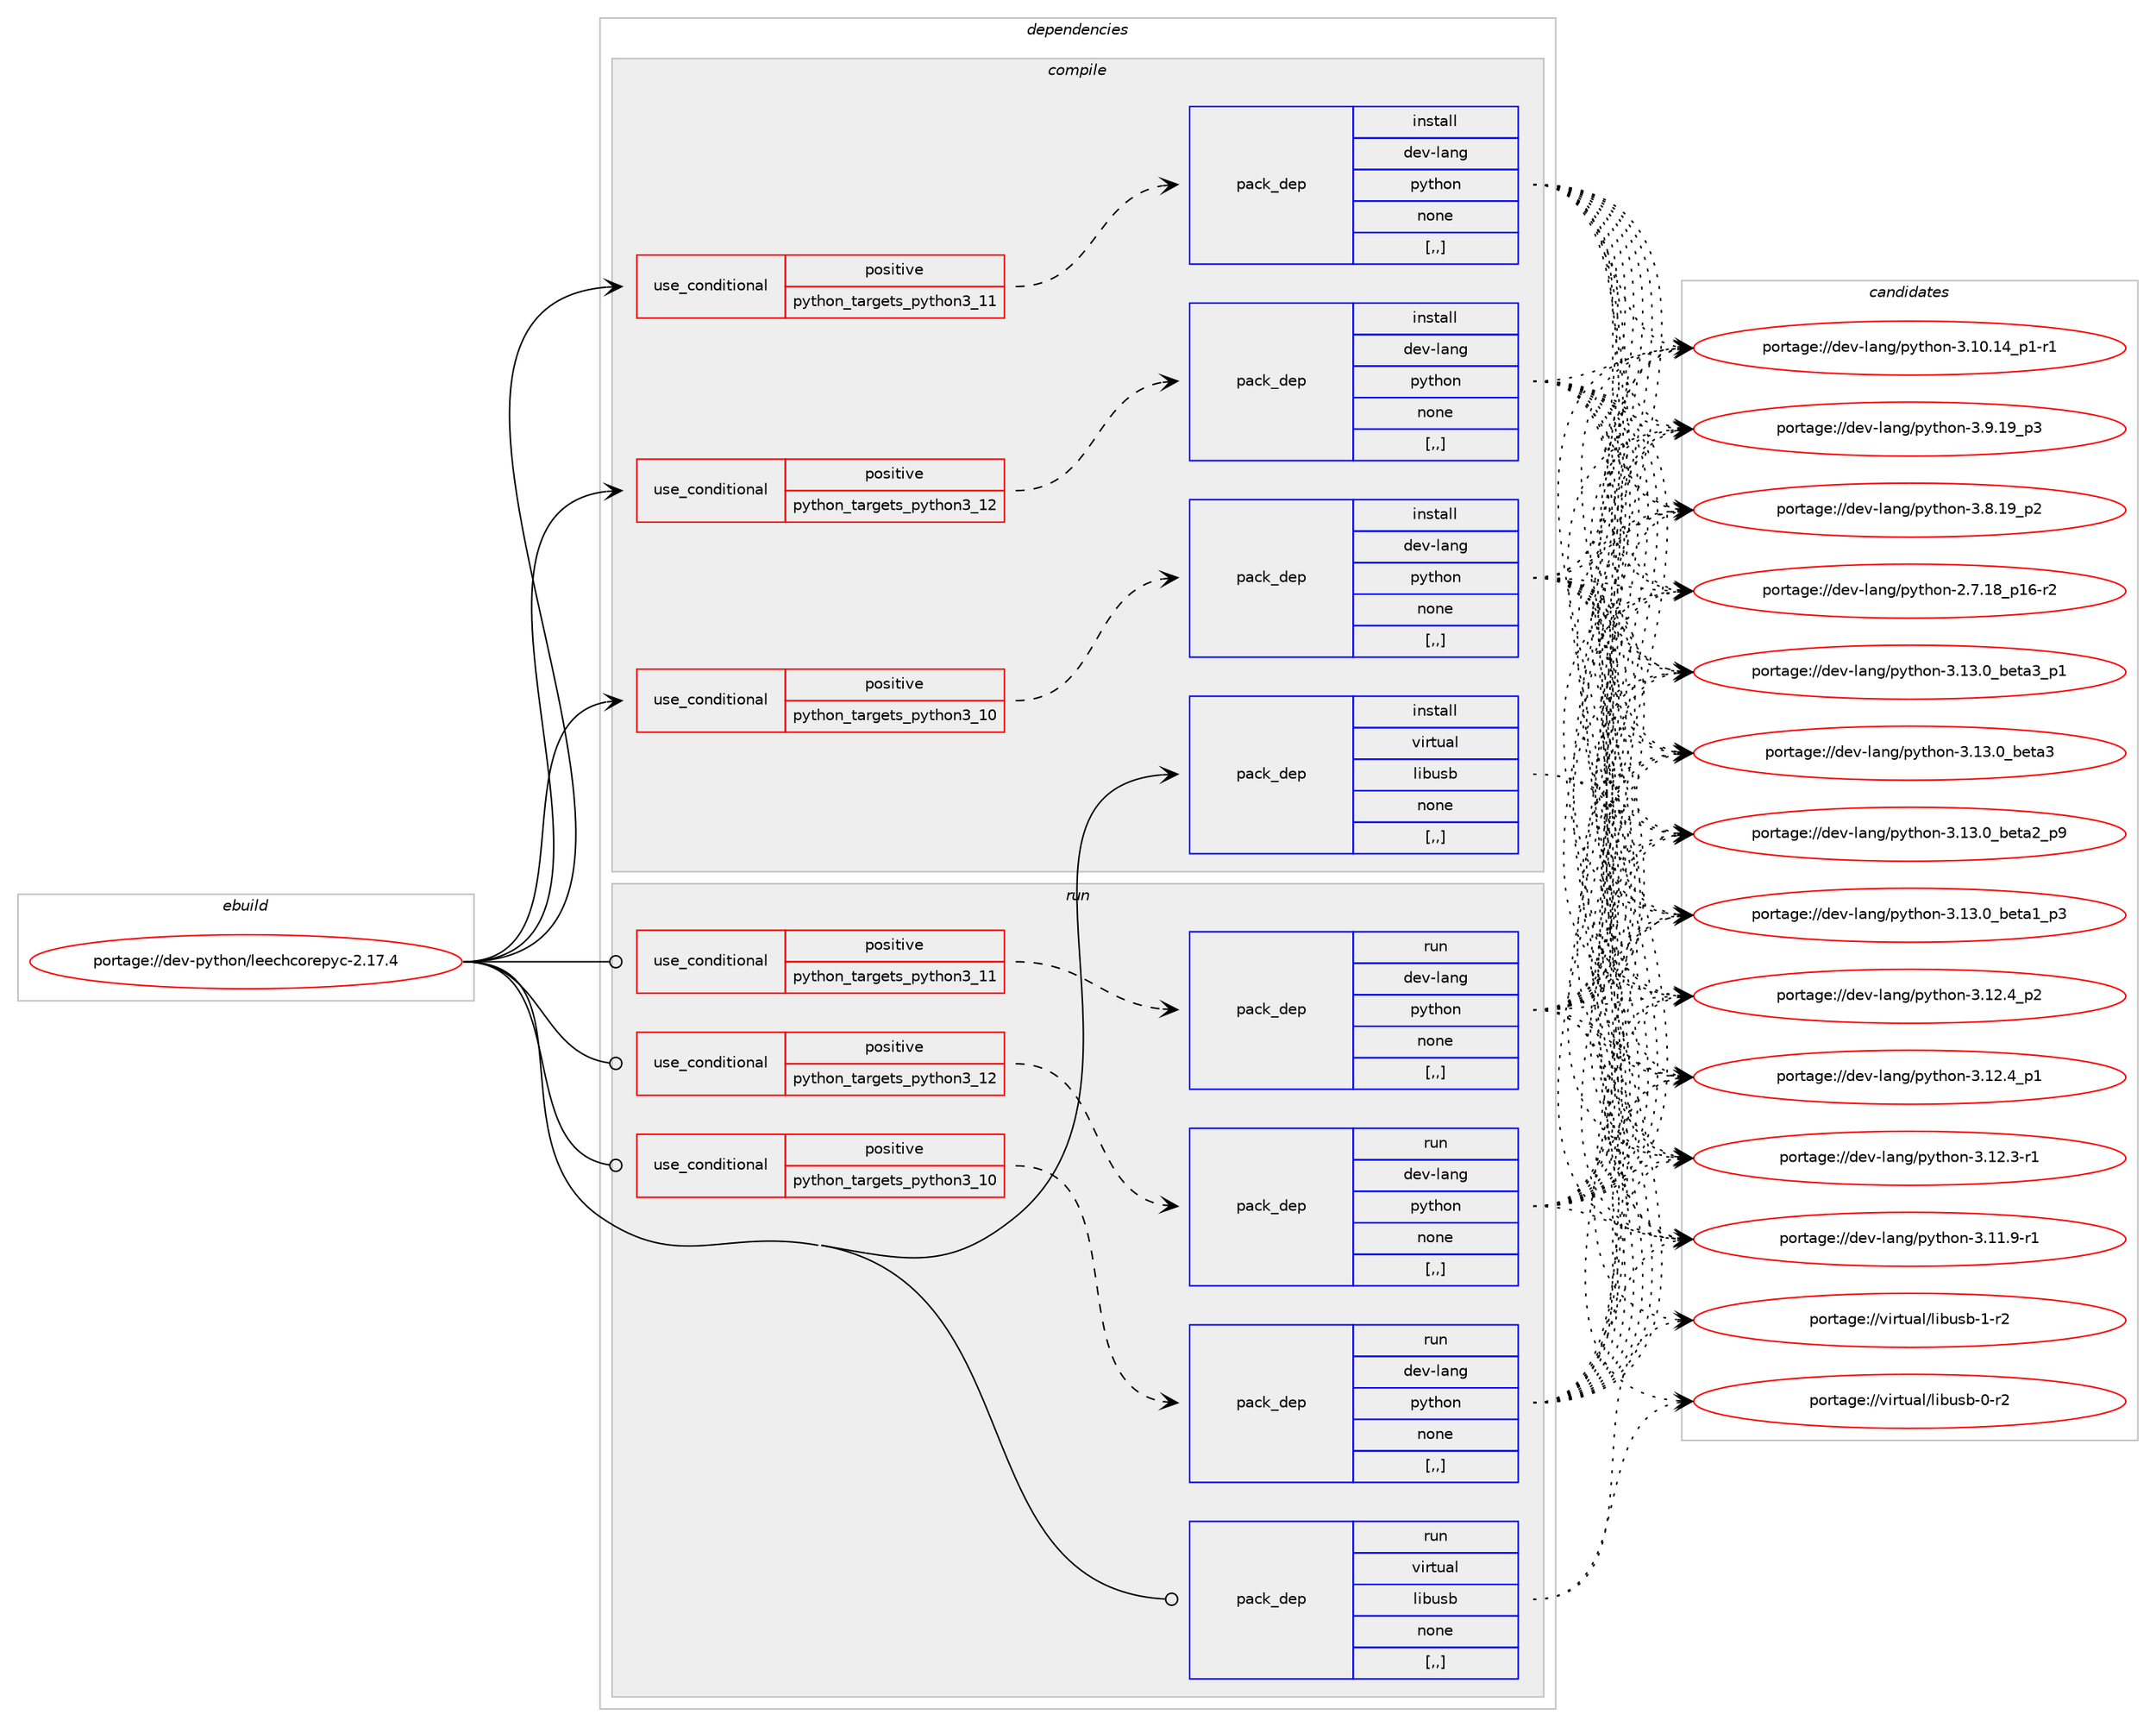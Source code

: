digraph prolog {

# *************
# Graph options
# *************

newrank=true;
concentrate=true;
compound=true;
graph [rankdir=LR,fontname=Helvetica,fontsize=10,ranksep=1.5];#, ranksep=2.5, nodesep=0.2];
edge  [arrowhead=vee];
node  [fontname=Helvetica,fontsize=10];

# **********
# The ebuild
# **********

subgraph cluster_leftcol {
color=gray;
label=<<i>ebuild</i>>;
id [label="portage://dev-python/leechcorepyc-2.17.4", color=red, width=4, href="../dev-python/leechcorepyc-2.17.4.svg"];
}

# ****************
# The dependencies
# ****************

subgraph cluster_midcol {
color=gray;
label=<<i>dependencies</i>>;
subgraph cluster_compile {
fillcolor="#eeeeee";
style=filled;
label=<<i>compile</i>>;
subgraph cond34129 {
dependency149508 [label=<<TABLE BORDER="0" CELLBORDER="1" CELLSPACING="0" CELLPADDING="4"><TR><TD ROWSPAN="3" CELLPADDING="10">use_conditional</TD></TR><TR><TD>positive</TD></TR><TR><TD>python_targets_python3_10</TD></TR></TABLE>>, shape=none, color=red];
subgraph pack114130 {
dependency149509 [label=<<TABLE BORDER="0" CELLBORDER="1" CELLSPACING="0" CELLPADDING="4" WIDTH="220"><TR><TD ROWSPAN="6" CELLPADDING="30">pack_dep</TD></TR><TR><TD WIDTH="110">install</TD></TR><TR><TD>dev-lang</TD></TR><TR><TD>python</TD></TR><TR><TD>none</TD></TR><TR><TD>[,,]</TD></TR></TABLE>>, shape=none, color=blue];
}
dependency149508:e -> dependency149509:w [weight=20,style="dashed",arrowhead="vee"];
}
id:e -> dependency149508:w [weight=20,style="solid",arrowhead="vee"];
subgraph cond34130 {
dependency149510 [label=<<TABLE BORDER="0" CELLBORDER="1" CELLSPACING="0" CELLPADDING="4"><TR><TD ROWSPAN="3" CELLPADDING="10">use_conditional</TD></TR><TR><TD>positive</TD></TR><TR><TD>python_targets_python3_11</TD></TR></TABLE>>, shape=none, color=red];
subgraph pack114131 {
dependency149511 [label=<<TABLE BORDER="0" CELLBORDER="1" CELLSPACING="0" CELLPADDING="4" WIDTH="220"><TR><TD ROWSPAN="6" CELLPADDING="30">pack_dep</TD></TR><TR><TD WIDTH="110">install</TD></TR><TR><TD>dev-lang</TD></TR><TR><TD>python</TD></TR><TR><TD>none</TD></TR><TR><TD>[,,]</TD></TR></TABLE>>, shape=none, color=blue];
}
dependency149510:e -> dependency149511:w [weight=20,style="dashed",arrowhead="vee"];
}
id:e -> dependency149510:w [weight=20,style="solid",arrowhead="vee"];
subgraph cond34131 {
dependency149512 [label=<<TABLE BORDER="0" CELLBORDER="1" CELLSPACING="0" CELLPADDING="4"><TR><TD ROWSPAN="3" CELLPADDING="10">use_conditional</TD></TR><TR><TD>positive</TD></TR><TR><TD>python_targets_python3_12</TD></TR></TABLE>>, shape=none, color=red];
subgraph pack114132 {
dependency149513 [label=<<TABLE BORDER="0" CELLBORDER="1" CELLSPACING="0" CELLPADDING="4" WIDTH="220"><TR><TD ROWSPAN="6" CELLPADDING="30">pack_dep</TD></TR><TR><TD WIDTH="110">install</TD></TR><TR><TD>dev-lang</TD></TR><TR><TD>python</TD></TR><TR><TD>none</TD></TR><TR><TD>[,,]</TD></TR></TABLE>>, shape=none, color=blue];
}
dependency149512:e -> dependency149513:w [weight=20,style="dashed",arrowhead="vee"];
}
id:e -> dependency149512:w [weight=20,style="solid",arrowhead="vee"];
subgraph pack114133 {
dependency149514 [label=<<TABLE BORDER="0" CELLBORDER="1" CELLSPACING="0" CELLPADDING="4" WIDTH="220"><TR><TD ROWSPAN="6" CELLPADDING="30">pack_dep</TD></TR><TR><TD WIDTH="110">install</TD></TR><TR><TD>virtual</TD></TR><TR><TD>libusb</TD></TR><TR><TD>none</TD></TR><TR><TD>[,,]</TD></TR></TABLE>>, shape=none, color=blue];
}
id:e -> dependency149514:w [weight=20,style="solid",arrowhead="vee"];
}
subgraph cluster_compileandrun {
fillcolor="#eeeeee";
style=filled;
label=<<i>compile and run</i>>;
}
subgraph cluster_run {
fillcolor="#eeeeee";
style=filled;
label=<<i>run</i>>;
subgraph cond34132 {
dependency149515 [label=<<TABLE BORDER="0" CELLBORDER="1" CELLSPACING="0" CELLPADDING="4"><TR><TD ROWSPAN="3" CELLPADDING="10">use_conditional</TD></TR><TR><TD>positive</TD></TR><TR><TD>python_targets_python3_10</TD></TR></TABLE>>, shape=none, color=red];
subgraph pack114134 {
dependency149516 [label=<<TABLE BORDER="0" CELLBORDER="1" CELLSPACING="0" CELLPADDING="4" WIDTH="220"><TR><TD ROWSPAN="6" CELLPADDING="30">pack_dep</TD></TR><TR><TD WIDTH="110">run</TD></TR><TR><TD>dev-lang</TD></TR><TR><TD>python</TD></TR><TR><TD>none</TD></TR><TR><TD>[,,]</TD></TR></TABLE>>, shape=none, color=blue];
}
dependency149515:e -> dependency149516:w [weight=20,style="dashed",arrowhead="vee"];
}
id:e -> dependency149515:w [weight=20,style="solid",arrowhead="odot"];
subgraph cond34133 {
dependency149517 [label=<<TABLE BORDER="0" CELLBORDER="1" CELLSPACING="0" CELLPADDING="4"><TR><TD ROWSPAN="3" CELLPADDING="10">use_conditional</TD></TR><TR><TD>positive</TD></TR><TR><TD>python_targets_python3_11</TD></TR></TABLE>>, shape=none, color=red];
subgraph pack114135 {
dependency149518 [label=<<TABLE BORDER="0" CELLBORDER="1" CELLSPACING="0" CELLPADDING="4" WIDTH="220"><TR><TD ROWSPAN="6" CELLPADDING="30">pack_dep</TD></TR><TR><TD WIDTH="110">run</TD></TR><TR><TD>dev-lang</TD></TR><TR><TD>python</TD></TR><TR><TD>none</TD></TR><TR><TD>[,,]</TD></TR></TABLE>>, shape=none, color=blue];
}
dependency149517:e -> dependency149518:w [weight=20,style="dashed",arrowhead="vee"];
}
id:e -> dependency149517:w [weight=20,style="solid",arrowhead="odot"];
subgraph cond34134 {
dependency149519 [label=<<TABLE BORDER="0" CELLBORDER="1" CELLSPACING="0" CELLPADDING="4"><TR><TD ROWSPAN="3" CELLPADDING="10">use_conditional</TD></TR><TR><TD>positive</TD></TR><TR><TD>python_targets_python3_12</TD></TR></TABLE>>, shape=none, color=red];
subgraph pack114136 {
dependency149520 [label=<<TABLE BORDER="0" CELLBORDER="1" CELLSPACING="0" CELLPADDING="4" WIDTH="220"><TR><TD ROWSPAN="6" CELLPADDING="30">pack_dep</TD></TR><TR><TD WIDTH="110">run</TD></TR><TR><TD>dev-lang</TD></TR><TR><TD>python</TD></TR><TR><TD>none</TD></TR><TR><TD>[,,]</TD></TR></TABLE>>, shape=none, color=blue];
}
dependency149519:e -> dependency149520:w [weight=20,style="dashed",arrowhead="vee"];
}
id:e -> dependency149519:w [weight=20,style="solid",arrowhead="odot"];
subgraph pack114137 {
dependency149521 [label=<<TABLE BORDER="0" CELLBORDER="1" CELLSPACING="0" CELLPADDING="4" WIDTH="220"><TR><TD ROWSPAN="6" CELLPADDING="30">pack_dep</TD></TR><TR><TD WIDTH="110">run</TD></TR><TR><TD>virtual</TD></TR><TR><TD>libusb</TD></TR><TR><TD>none</TD></TR><TR><TD>[,,]</TD></TR></TABLE>>, shape=none, color=blue];
}
id:e -> dependency149521:w [weight=20,style="solid",arrowhead="odot"];
}
}

# **************
# The candidates
# **************

subgraph cluster_choices {
rank=same;
color=gray;
label=<<i>candidates</i>>;

subgraph choice114130 {
color=black;
nodesep=1;
choice10010111845108971101034711212111610411111045514649514648959810111697519511249 [label="portage://dev-lang/python-3.13.0_beta3_p1", color=red, width=4,href="../dev-lang/python-3.13.0_beta3_p1.svg"];
choice1001011184510897110103471121211161041111104551464951464895981011169751 [label="portage://dev-lang/python-3.13.0_beta3", color=red, width=4,href="../dev-lang/python-3.13.0_beta3.svg"];
choice10010111845108971101034711212111610411111045514649514648959810111697509511257 [label="portage://dev-lang/python-3.13.0_beta2_p9", color=red, width=4,href="../dev-lang/python-3.13.0_beta2_p9.svg"];
choice10010111845108971101034711212111610411111045514649514648959810111697499511251 [label="portage://dev-lang/python-3.13.0_beta1_p3", color=red, width=4,href="../dev-lang/python-3.13.0_beta1_p3.svg"];
choice100101118451089711010347112121116104111110455146495046529511250 [label="portage://dev-lang/python-3.12.4_p2", color=red, width=4,href="../dev-lang/python-3.12.4_p2.svg"];
choice100101118451089711010347112121116104111110455146495046529511249 [label="portage://dev-lang/python-3.12.4_p1", color=red, width=4,href="../dev-lang/python-3.12.4_p1.svg"];
choice100101118451089711010347112121116104111110455146495046514511449 [label="portage://dev-lang/python-3.12.3-r1", color=red, width=4,href="../dev-lang/python-3.12.3-r1.svg"];
choice100101118451089711010347112121116104111110455146494946574511449 [label="portage://dev-lang/python-3.11.9-r1", color=red, width=4,href="../dev-lang/python-3.11.9-r1.svg"];
choice100101118451089711010347112121116104111110455146494846495295112494511449 [label="portage://dev-lang/python-3.10.14_p1-r1", color=red, width=4,href="../dev-lang/python-3.10.14_p1-r1.svg"];
choice100101118451089711010347112121116104111110455146574649579511251 [label="portage://dev-lang/python-3.9.19_p3", color=red, width=4,href="../dev-lang/python-3.9.19_p3.svg"];
choice100101118451089711010347112121116104111110455146564649579511250 [label="portage://dev-lang/python-3.8.19_p2", color=red, width=4,href="../dev-lang/python-3.8.19_p2.svg"];
choice100101118451089711010347112121116104111110455046554649569511249544511450 [label="portage://dev-lang/python-2.7.18_p16-r2", color=red, width=4,href="../dev-lang/python-2.7.18_p16-r2.svg"];
dependency149509:e -> choice10010111845108971101034711212111610411111045514649514648959810111697519511249:w [style=dotted,weight="100"];
dependency149509:e -> choice1001011184510897110103471121211161041111104551464951464895981011169751:w [style=dotted,weight="100"];
dependency149509:e -> choice10010111845108971101034711212111610411111045514649514648959810111697509511257:w [style=dotted,weight="100"];
dependency149509:e -> choice10010111845108971101034711212111610411111045514649514648959810111697499511251:w [style=dotted,weight="100"];
dependency149509:e -> choice100101118451089711010347112121116104111110455146495046529511250:w [style=dotted,weight="100"];
dependency149509:e -> choice100101118451089711010347112121116104111110455146495046529511249:w [style=dotted,weight="100"];
dependency149509:e -> choice100101118451089711010347112121116104111110455146495046514511449:w [style=dotted,weight="100"];
dependency149509:e -> choice100101118451089711010347112121116104111110455146494946574511449:w [style=dotted,weight="100"];
dependency149509:e -> choice100101118451089711010347112121116104111110455146494846495295112494511449:w [style=dotted,weight="100"];
dependency149509:e -> choice100101118451089711010347112121116104111110455146574649579511251:w [style=dotted,weight="100"];
dependency149509:e -> choice100101118451089711010347112121116104111110455146564649579511250:w [style=dotted,weight="100"];
dependency149509:e -> choice100101118451089711010347112121116104111110455046554649569511249544511450:w [style=dotted,weight="100"];
}
subgraph choice114131 {
color=black;
nodesep=1;
choice10010111845108971101034711212111610411111045514649514648959810111697519511249 [label="portage://dev-lang/python-3.13.0_beta3_p1", color=red, width=4,href="../dev-lang/python-3.13.0_beta3_p1.svg"];
choice1001011184510897110103471121211161041111104551464951464895981011169751 [label="portage://dev-lang/python-3.13.0_beta3", color=red, width=4,href="../dev-lang/python-3.13.0_beta3.svg"];
choice10010111845108971101034711212111610411111045514649514648959810111697509511257 [label="portage://dev-lang/python-3.13.0_beta2_p9", color=red, width=4,href="../dev-lang/python-3.13.0_beta2_p9.svg"];
choice10010111845108971101034711212111610411111045514649514648959810111697499511251 [label="portage://dev-lang/python-3.13.0_beta1_p3", color=red, width=4,href="../dev-lang/python-3.13.0_beta1_p3.svg"];
choice100101118451089711010347112121116104111110455146495046529511250 [label="portage://dev-lang/python-3.12.4_p2", color=red, width=4,href="../dev-lang/python-3.12.4_p2.svg"];
choice100101118451089711010347112121116104111110455146495046529511249 [label="portage://dev-lang/python-3.12.4_p1", color=red, width=4,href="../dev-lang/python-3.12.4_p1.svg"];
choice100101118451089711010347112121116104111110455146495046514511449 [label="portage://dev-lang/python-3.12.3-r1", color=red, width=4,href="../dev-lang/python-3.12.3-r1.svg"];
choice100101118451089711010347112121116104111110455146494946574511449 [label="portage://dev-lang/python-3.11.9-r1", color=red, width=4,href="../dev-lang/python-3.11.9-r1.svg"];
choice100101118451089711010347112121116104111110455146494846495295112494511449 [label="portage://dev-lang/python-3.10.14_p1-r1", color=red, width=4,href="../dev-lang/python-3.10.14_p1-r1.svg"];
choice100101118451089711010347112121116104111110455146574649579511251 [label="portage://dev-lang/python-3.9.19_p3", color=red, width=4,href="../dev-lang/python-3.9.19_p3.svg"];
choice100101118451089711010347112121116104111110455146564649579511250 [label="portage://dev-lang/python-3.8.19_p2", color=red, width=4,href="../dev-lang/python-3.8.19_p2.svg"];
choice100101118451089711010347112121116104111110455046554649569511249544511450 [label="portage://dev-lang/python-2.7.18_p16-r2", color=red, width=4,href="../dev-lang/python-2.7.18_p16-r2.svg"];
dependency149511:e -> choice10010111845108971101034711212111610411111045514649514648959810111697519511249:w [style=dotted,weight="100"];
dependency149511:e -> choice1001011184510897110103471121211161041111104551464951464895981011169751:w [style=dotted,weight="100"];
dependency149511:e -> choice10010111845108971101034711212111610411111045514649514648959810111697509511257:w [style=dotted,weight="100"];
dependency149511:e -> choice10010111845108971101034711212111610411111045514649514648959810111697499511251:w [style=dotted,weight="100"];
dependency149511:e -> choice100101118451089711010347112121116104111110455146495046529511250:w [style=dotted,weight="100"];
dependency149511:e -> choice100101118451089711010347112121116104111110455146495046529511249:w [style=dotted,weight="100"];
dependency149511:e -> choice100101118451089711010347112121116104111110455146495046514511449:w [style=dotted,weight="100"];
dependency149511:e -> choice100101118451089711010347112121116104111110455146494946574511449:w [style=dotted,weight="100"];
dependency149511:e -> choice100101118451089711010347112121116104111110455146494846495295112494511449:w [style=dotted,weight="100"];
dependency149511:e -> choice100101118451089711010347112121116104111110455146574649579511251:w [style=dotted,weight="100"];
dependency149511:e -> choice100101118451089711010347112121116104111110455146564649579511250:w [style=dotted,weight="100"];
dependency149511:e -> choice100101118451089711010347112121116104111110455046554649569511249544511450:w [style=dotted,weight="100"];
}
subgraph choice114132 {
color=black;
nodesep=1;
choice10010111845108971101034711212111610411111045514649514648959810111697519511249 [label="portage://dev-lang/python-3.13.0_beta3_p1", color=red, width=4,href="../dev-lang/python-3.13.0_beta3_p1.svg"];
choice1001011184510897110103471121211161041111104551464951464895981011169751 [label="portage://dev-lang/python-3.13.0_beta3", color=red, width=4,href="../dev-lang/python-3.13.0_beta3.svg"];
choice10010111845108971101034711212111610411111045514649514648959810111697509511257 [label="portage://dev-lang/python-3.13.0_beta2_p9", color=red, width=4,href="../dev-lang/python-3.13.0_beta2_p9.svg"];
choice10010111845108971101034711212111610411111045514649514648959810111697499511251 [label="portage://dev-lang/python-3.13.0_beta1_p3", color=red, width=4,href="../dev-lang/python-3.13.0_beta1_p3.svg"];
choice100101118451089711010347112121116104111110455146495046529511250 [label="portage://dev-lang/python-3.12.4_p2", color=red, width=4,href="../dev-lang/python-3.12.4_p2.svg"];
choice100101118451089711010347112121116104111110455146495046529511249 [label="portage://dev-lang/python-3.12.4_p1", color=red, width=4,href="../dev-lang/python-3.12.4_p1.svg"];
choice100101118451089711010347112121116104111110455146495046514511449 [label="portage://dev-lang/python-3.12.3-r1", color=red, width=4,href="../dev-lang/python-3.12.3-r1.svg"];
choice100101118451089711010347112121116104111110455146494946574511449 [label="portage://dev-lang/python-3.11.9-r1", color=red, width=4,href="../dev-lang/python-3.11.9-r1.svg"];
choice100101118451089711010347112121116104111110455146494846495295112494511449 [label="portage://dev-lang/python-3.10.14_p1-r1", color=red, width=4,href="../dev-lang/python-3.10.14_p1-r1.svg"];
choice100101118451089711010347112121116104111110455146574649579511251 [label="portage://dev-lang/python-3.9.19_p3", color=red, width=4,href="../dev-lang/python-3.9.19_p3.svg"];
choice100101118451089711010347112121116104111110455146564649579511250 [label="portage://dev-lang/python-3.8.19_p2", color=red, width=4,href="../dev-lang/python-3.8.19_p2.svg"];
choice100101118451089711010347112121116104111110455046554649569511249544511450 [label="portage://dev-lang/python-2.7.18_p16-r2", color=red, width=4,href="../dev-lang/python-2.7.18_p16-r2.svg"];
dependency149513:e -> choice10010111845108971101034711212111610411111045514649514648959810111697519511249:w [style=dotted,weight="100"];
dependency149513:e -> choice1001011184510897110103471121211161041111104551464951464895981011169751:w [style=dotted,weight="100"];
dependency149513:e -> choice10010111845108971101034711212111610411111045514649514648959810111697509511257:w [style=dotted,weight="100"];
dependency149513:e -> choice10010111845108971101034711212111610411111045514649514648959810111697499511251:w [style=dotted,weight="100"];
dependency149513:e -> choice100101118451089711010347112121116104111110455146495046529511250:w [style=dotted,weight="100"];
dependency149513:e -> choice100101118451089711010347112121116104111110455146495046529511249:w [style=dotted,weight="100"];
dependency149513:e -> choice100101118451089711010347112121116104111110455146495046514511449:w [style=dotted,weight="100"];
dependency149513:e -> choice100101118451089711010347112121116104111110455146494946574511449:w [style=dotted,weight="100"];
dependency149513:e -> choice100101118451089711010347112121116104111110455146494846495295112494511449:w [style=dotted,weight="100"];
dependency149513:e -> choice100101118451089711010347112121116104111110455146574649579511251:w [style=dotted,weight="100"];
dependency149513:e -> choice100101118451089711010347112121116104111110455146564649579511250:w [style=dotted,weight="100"];
dependency149513:e -> choice100101118451089711010347112121116104111110455046554649569511249544511450:w [style=dotted,weight="100"];
}
subgraph choice114133 {
color=black;
nodesep=1;
choice1181051141161179710847108105981171159845494511450 [label="portage://virtual/libusb-1-r2", color=red, width=4,href="../virtual/libusb-1-r2.svg"];
choice1181051141161179710847108105981171159845484511450 [label="portage://virtual/libusb-0-r2", color=red, width=4,href="../virtual/libusb-0-r2.svg"];
dependency149514:e -> choice1181051141161179710847108105981171159845494511450:w [style=dotted,weight="100"];
dependency149514:e -> choice1181051141161179710847108105981171159845484511450:w [style=dotted,weight="100"];
}
subgraph choice114134 {
color=black;
nodesep=1;
choice10010111845108971101034711212111610411111045514649514648959810111697519511249 [label="portage://dev-lang/python-3.13.0_beta3_p1", color=red, width=4,href="../dev-lang/python-3.13.0_beta3_p1.svg"];
choice1001011184510897110103471121211161041111104551464951464895981011169751 [label="portage://dev-lang/python-3.13.0_beta3", color=red, width=4,href="../dev-lang/python-3.13.0_beta3.svg"];
choice10010111845108971101034711212111610411111045514649514648959810111697509511257 [label="portage://dev-lang/python-3.13.0_beta2_p9", color=red, width=4,href="../dev-lang/python-3.13.0_beta2_p9.svg"];
choice10010111845108971101034711212111610411111045514649514648959810111697499511251 [label="portage://dev-lang/python-3.13.0_beta1_p3", color=red, width=4,href="../dev-lang/python-3.13.0_beta1_p3.svg"];
choice100101118451089711010347112121116104111110455146495046529511250 [label="portage://dev-lang/python-3.12.4_p2", color=red, width=4,href="../dev-lang/python-3.12.4_p2.svg"];
choice100101118451089711010347112121116104111110455146495046529511249 [label="portage://dev-lang/python-3.12.4_p1", color=red, width=4,href="../dev-lang/python-3.12.4_p1.svg"];
choice100101118451089711010347112121116104111110455146495046514511449 [label="portage://dev-lang/python-3.12.3-r1", color=red, width=4,href="../dev-lang/python-3.12.3-r1.svg"];
choice100101118451089711010347112121116104111110455146494946574511449 [label="portage://dev-lang/python-3.11.9-r1", color=red, width=4,href="../dev-lang/python-3.11.9-r1.svg"];
choice100101118451089711010347112121116104111110455146494846495295112494511449 [label="portage://dev-lang/python-3.10.14_p1-r1", color=red, width=4,href="../dev-lang/python-3.10.14_p1-r1.svg"];
choice100101118451089711010347112121116104111110455146574649579511251 [label="portage://dev-lang/python-3.9.19_p3", color=red, width=4,href="../dev-lang/python-3.9.19_p3.svg"];
choice100101118451089711010347112121116104111110455146564649579511250 [label="portage://dev-lang/python-3.8.19_p2", color=red, width=4,href="../dev-lang/python-3.8.19_p2.svg"];
choice100101118451089711010347112121116104111110455046554649569511249544511450 [label="portage://dev-lang/python-2.7.18_p16-r2", color=red, width=4,href="../dev-lang/python-2.7.18_p16-r2.svg"];
dependency149516:e -> choice10010111845108971101034711212111610411111045514649514648959810111697519511249:w [style=dotted,weight="100"];
dependency149516:e -> choice1001011184510897110103471121211161041111104551464951464895981011169751:w [style=dotted,weight="100"];
dependency149516:e -> choice10010111845108971101034711212111610411111045514649514648959810111697509511257:w [style=dotted,weight="100"];
dependency149516:e -> choice10010111845108971101034711212111610411111045514649514648959810111697499511251:w [style=dotted,weight="100"];
dependency149516:e -> choice100101118451089711010347112121116104111110455146495046529511250:w [style=dotted,weight="100"];
dependency149516:e -> choice100101118451089711010347112121116104111110455146495046529511249:w [style=dotted,weight="100"];
dependency149516:e -> choice100101118451089711010347112121116104111110455146495046514511449:w [style=dotted,weight="100"];
dependency149516:e -> choice100101118451089711010347112121116104111110455146494946574511449:w [style=dotted,weight="100"];
dependency149516:e -> choice100101118451089711010347112121116104111110455146494846495295112494511449:w [style=dotted,weight="100"];
dependency149516:e -> choice100101118451089711010347112121116104111110455146574649579511251:w [style=dotted,weight="100"];
dependency149516:e -> choice100101118451089711010347112121116104111110455146564649579511250:w [style=dotted,weight="100"];
dependency149516:e -> choice100101118451089711010347112121116104111110455046554649569511249544511450:w [style=dotted,weight="100"];
}
subgraph choice114135 {
color=black;
nodesep=1;
choice10010111845108971101034711212111610411111045514649514648959810111697519511249 [label="portage://dev-lang/python-3.13.0_beta3_p1", color=red, width=4,href="../dev-lang/python-3.13.0_beta3_p1.svg"];
choice1001011184510897110103471121211161041111104551464951464895981011169751 [label="portage://dev-lang/python-3.13.0_beta3", color=red, width=4,href="../dev-lang/python-3.13.0_beta3.svg"];
choice10010111845108971101034711212111610411111045514649514648959810111697509511257 [label="portage://dev-lang/python-3.13.0_beta2_p9", color=red, width=4,href="../dev-lang/python-3.13.0_beta2_p9.svg"];
choice10010111845108971101034711212111610411111045514649514648959810111697499511251 [label="portage://dev-lang/python-3.13.0_beta1_p3", color=red, width=4,href="../dev-lang/python-3.13.0_beta1_p3.svg"];
choice100101118451089711010347112121116104111110455146495046529511250 [label="portage://dev-lang/python-3.12.4_p2", color=red, width=4,href="../dev-lang/python-3.12.4_p2.svg"];
choice100101118451089711010347112121116104111110455146495046529511249 [label="portage://dev-lang/python-3.12.4_p1", color=red, width=4,href="../dev-lang/python-3.12.4_p1.svg"];
choice100101118451089711010347112121116104111110455146495046514511449 [label="portage://dev-lang/python-3.12.3-r1", color=red, width=4,href="../dev-lang/python-3.12.3-r1.svg"];
choice100101118451089711010347112121116104111110455146494946574511449 [label="portage://dev-lang/python-3.11.9-r1", color=red, width=4,href="../dev-lang/python-3.11.9-r1.svg"];
choice100101118451089711010347112121116104111110455146494846495295112494511449 [label="portage://dev-lang/python-3.10.14_p1-r1", color=red, width=4,href="../dev-lang/python-3.10.14_p1-r1.svg"];
choice100101118451089711010347112121116104111110455146574649579511251 [label="portage://dev-lang/python-3.9.19_p3", color=red, width=4,href="../dev-lang/python-3.9.19_p3.svg"];
choice100101118451089711010347112121116104111110455146564649579511250 [label="portage://dev-lang/python-3.8.19_p2", color=red, width=4,href="../dev-lang/python-3.8.19_p2.svg"];
choice100101118451089711010347112121116104111110455046554649569511249544511450 [label="portage://dev-lang/python-2.7.18_p16-r2", color=red, width=4,href="../dev-lang/python-2.7.18_p16-r2.svg"];
dependency149518:e -> choice10010111845108971101034711212111610411111045514649514648959810111697519511249:w [style=dotted,weight="100"];
dependency149518:e -> choice1001011184510897110103471121211161041111104551464951464895981011169751:w [style=dotted,weight="100"];
dependency149518:e -> choice10010111845108971101034711212111610411111045514649514648959810111697509511257:w [style=dotted,weight="100"];
dependency149518:e -> choice10010111845108971101034711212111610411111045514649514648959810111697499511251:w [style=dotted,weight="100"];
dependency149518:e -> choice100101118451089711010347112121116104111110455146495046529511250:w [style=dotted,weight="100"];
dependency149518:e -> choice100101118451089711010347112121116104111110455146495046529511249:w [style=dotted,weight="100"];
dependency149518:e -> choice100101118451089711010347112121116104111110455146495046514511449:w [style=dotted,weight="100"];
dependency149518:e -> choice100101118451089711010347112121116104111110455146494946574511449:w [style=dotted,weight="100"];
dependency149518:e -> choice100101118451089711010347112121116104111110455146494846495295112494511449:w [style=dotted,weight="100"];
dependency149518:e -> choice100101118451089711010347112121116104111110455146574649579511251:w [style=dotted,weight="100"];
dependency149518:e -> choice100101118451089711010347112121116104111110455146564649579511250:w [style=dotted,weight="100"];
dependency149518:e -> choice100101118451089711010347112121116104111110455046554649569511249544511450:w [style=dotted,weight="100"];
}
subgraph choice114136 {
color=black;
nodesep=1;
choice10010111845108971101034711212111610411111045514649514648959810111697519511249 [label="portage://dev-lang/python-3.13.0_beta3_p1", color=red, width=4,href="../dev-lang/python-3.13.0_beta3_p1.svg"];
choice1001011184510897110103471121211161041111104551464951464895981011169751 [label="portage://dev-lang/python-3.13.0_beta3", color=red, width=4,href="../dev-lang/python-3.13.0_beta3.svg"];
choice10010111845108971101034711212111610411111045514649514648959810111697509511257 [label="portage://dev-lang/python-3.13.0_beta2_p9", color=red, width=4,href="../dev-lang/python-3.13.0_beta2_p9.svg"];
choice10010111845108971101034711212111610411111045514649514648959810111697499511251 [label="portage://dev-lang/python-3.13.0_beta1_p3", color=red, width=4,href="../dev-lang/python-3.13.0_beta1_p3.svg"];
choice100101118451089711010347112121116104111110455146495046529511250 [label="portage://dev-lang/python-3.12.4_p2", color=red, width=4,href="../dev-lang/python-3.12.4_p2.svg"];
choice100101118451089711010347112121116104111110455146495046529511249 [label="portage://dev-lang/python-3.12.4_p1", color=red, width=4,href="../dev-lang/python-3.12.4_p1.svg"];
choice100101118451089711010347112121116104111110455146495046514511449 [label="portage://dev-lang/python-3.12.3-r1", color=red, width=4,href="../dev-lang/python-3.12.3-r1.svg"];
choice100101118451089711010347112121116104111110455146494946574511449 [label="portage://dev-lang/python-3.11.9-r1", color=red, width=4,href="../dev-lang/python-3.11.9-r1.svg"];
choice100101118451089711010347112121116104111110455146494846495295112494511449 [label="portage://dev-lang/python-3.10.14_p1-r1", color=red, width=4,href="../dev-lang/python-3.10.14_p1-r1.svg"];
choice100101118451089711010347112121116104111110455146574649579511251 [label="portage://dev-lang/python-3.9.19_p3", color=red, width=4,href="../dev-lang/python-3.9.19_p3.svg"];
choice100101118451089711010347112121116104111110455146564649579511250 [label="portage://dev-lang/python-3.8.19_p2", color=red, width=4,href="../dev-lang/python-3.8.19_p2.svg"];
choice100101118451089711010347112121116104111110455046554649569511249544511450 [label="portage://dev-lang/python-2.7.18_p16-r2", color=red, width=4,href="../dev-lang/python-2.7.18_p16-r2.svg"];
dependency149520:e -> choice10010111845108971101034711212111610411111045514649514648959810111697519511249:w [style=dotted,weight="100"];
dependency149520:e -> choice1001011184510897110103471121211161041111104551464951464895981011169751:w [style=dotted,weight="100"];
dependency149520:e -> choice10010111845108971101034711212111610411111045514649514648959810111697509511257:w [style=dotted,weight="100"];
dependency149520:e -> choice10010111845108971101034711212111610411111045514649514648959810111697499511251:w [style=dotted,weight="100"];
dependency149520:e -> choice100101118451089711010347112121116104111110455146495046529511250:w [style=dotted,weight="100"];
dependency149520:e -> choice100101118451089711010347112121116104111110455146495046529511249:w [style=dotted,weight="100"];
dependency149520:e -> choice100101118451089711010347112121116104111110455146495046514511449:w [style=dotted,weight="100"];
dependency149520:e -> choice100101118451089711010347112121116104111110455146494946574511449:w [style=dotted,weight="100"];
dependency149520:e -> choice100101118451089711010347112121116104111110455146494846495295112494511449:w [style=dotted,weight="100"];
dependency149520:e -> choice100101118451089711010347112121116104111110455146574649579511251:w [style=dotted,weight="100"];
dependency149520:e -> choice100101118451089711010347112121116104111110455146564649579511250:w [style=dotted,weight="100"];
dependency149520:e -> choice100101118451089711010347112121116104111110455046554649569511249544511450:w [style=dotted,weight="100"];
}
subgraph choice114137 {
color=black;
nodesep=1;
choice1181051141161179710847108105981171159845494511450 [label="portage://virtual/libusb-1-r2", color=red, width=4,href="../virtual/libusb-1-r2.svg"];
choice1181051141161179710847108105981171159845484511450 [label="portage://virtual/libusb-0-r2", color=red, width=4,href="../virtual/libusb-0-r2.svg"];
dependency149521:e -> choice1181051141161179710847108105981171159845494511450:w [style=dotted,weight="100"];
dependency149521:e -> choice1181051141161179710847108105981171159845484511450:w [style=dotted,weight="100"];
}
}

}
